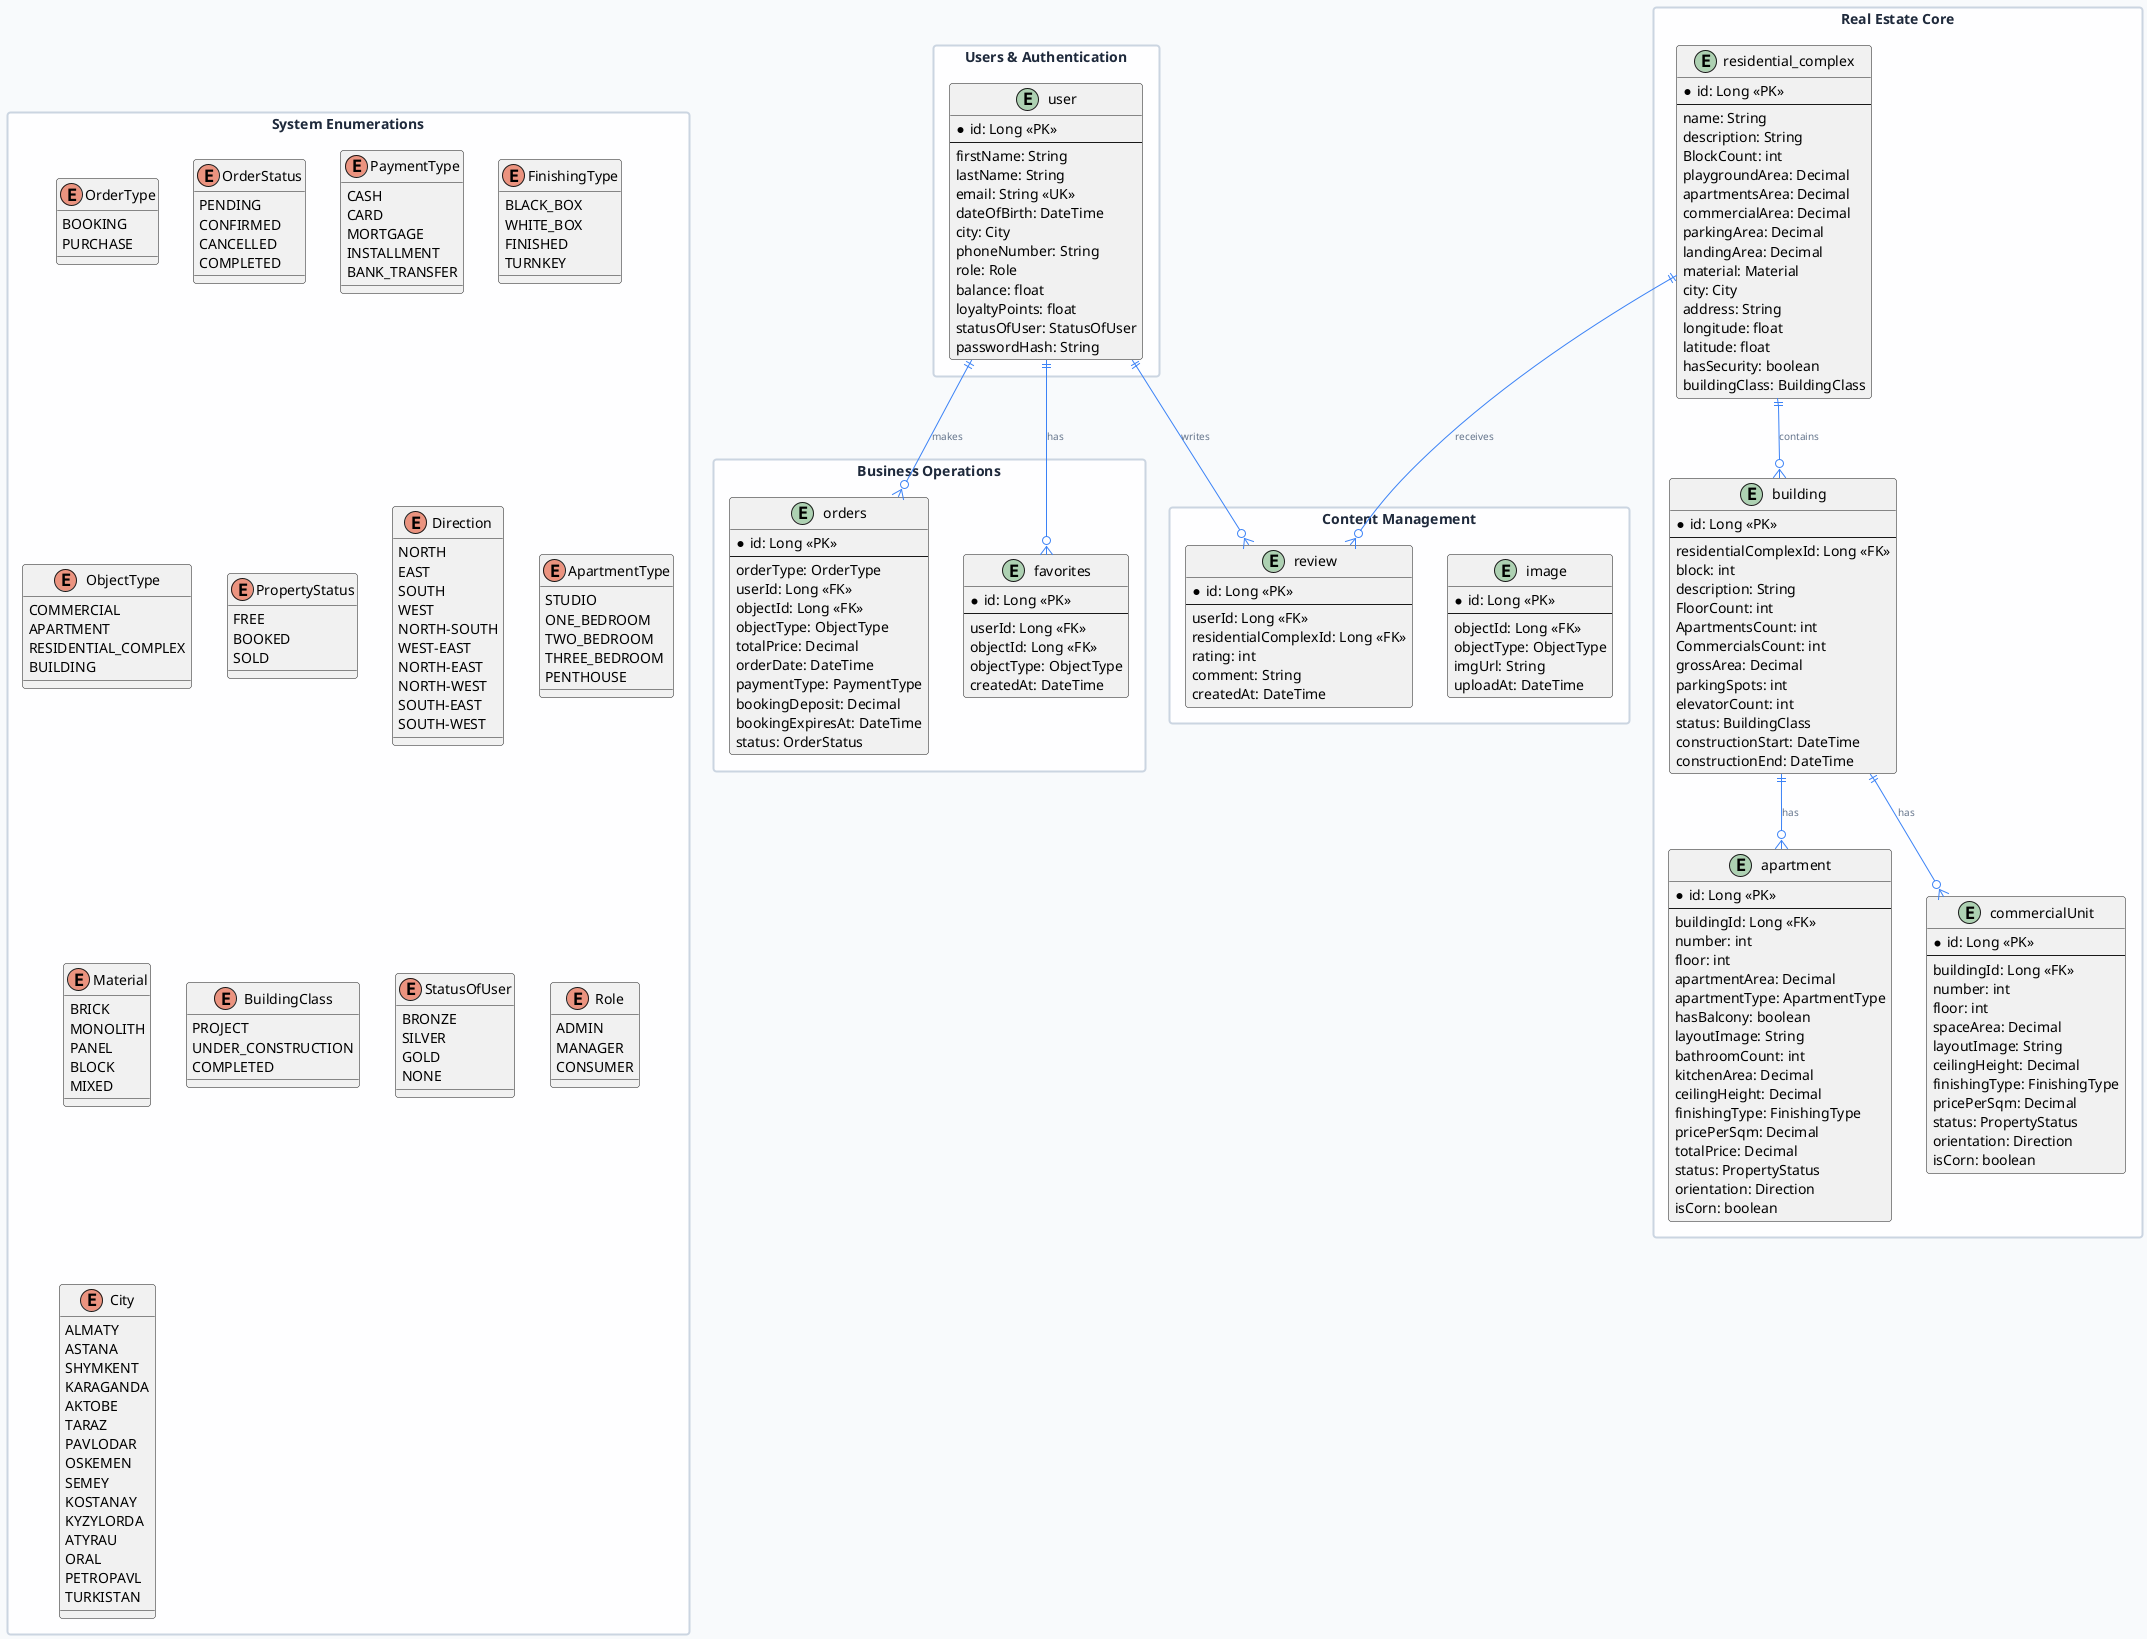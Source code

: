 @startuml
skinparam backgroundColor #f8fafc
skinparam shadowing false
skinparam roundcorner 6
skinparam packageStyle rectangle

skinparam entity {
    BackgroundColor #ffffff
    BorderColor #334155
    FontSize 12
    FontName "Inter"
    FontColor #1e293b
    FontStyle normal
}

skinparam enum {
    BackgroundColor #f1f5f9
    BorderColor #64748b
    FontSize 11
    FontColor #475569
}


skinparam arrow {
    Color #3b82f6
    FontSize 10
    FontColor #64748b
}


skinparam package {
    BackgroundColor #fefeff
    BorderColor #cbd5e1
    FontColor #1e293b
    FontSize 14
    FontStyle bold
    BorderThickness 2
}

package "Users & Authentication" as users_package {
    entity "user" as user{
        *id: Long <<PK>>
        --
        firstName: String
        lastName: String
        email: String <<UK>>
        dateOfBirth: DateTime
        city: City
        phoneNumber: String
        role: Role
        balance: float
        loyaltyPoints: float
        statusOfUser: StatusOfUser
        passwordHash: String
    }
}

package "Real Estate Core" as property_package {
    entity "residential_complex" as residential_complex {
        *id: Long <<PK>>
        --
        name: String
        description: String
        BlockCount: int
        playgroundArea: Decimal
        apartmentsArea: Decimal
        commercialArea: Decimal
        parkingArea: Decimal
        landingArea: Decimal
        material: Material
        city: City
        address: String
        longitude: float
        latitude: float
        hasSecurity: boolean
        buildingClass: BuildingClass
    }

    entity "building" as building{
        *id: Long <<PK>>
        --
        residentialComplexId: Long <<FK>>
        block: int
        description: String
        FloorCount: int
        ApartmentsCount: int
        CommercialsCount: int
        grossArea: Decimal
        parkingSpots: int
        elevatorCount: int
        status: BuildingClass
        constructionStart: DateTime
        constructionEnd: DateTime
    }

    entity "apartment" as apartment {
        *id: Long <<PK>>
        --
        buildingId: Long <<FK>>
        number: int
        floor: int
        apartmentArea: Decimal
        apartmentType: ApartmentType
        hasBalcony: boolean
        layoutImage: String
        bathroomCount: int
        kitchenArea: Decimal
        ceilingHeight: Decimal
        finishingType: FinishingType
        pricePerSqm: Decimal
        totalPrice: Decimal
        status: PropertyStatus
        orientation: Direction
        isCorn: boolean
    }

    entity "commercialUnit" as commercialUnit {
        *id: Long <<PK>>
        --
        buildingId: Long <<FK>>
        number: int
        floor: int
        spaceArea: Decimal
        layoutImage: String
        ceilingHeight: Decimal
        finishingType: FinishingType
        pricePerSqm: Decimal
        status: PropertyStatus
        orientation: Direction
        isCorn: boolean
    }
}

package "Business Operations" as operations_package {
    entity "orders" as orders {
        *id: Long <<PK>>
        --
        orderType: OrderType
        userId: Long <<FK>>
        objectId: Long <<FK>>
        objectType: ObjectType
        totalPrice: Decimal
        orderDate: DateTime
        paymentType: PaymentType
        bookingDeposit: Decimal
        bookingExpiresAt: DateTime
        status: OrderStatus
    }

    entity "favorites" as favorites {
        *id: Long <<PK>>
        --
        userId: Long <<FK>>
        objectId: Long <<FK>>
        objectType: ObjectType
        createdAt: DateTime
    }
}

package "Content Management" as content_package {
    entity "image" as image {
        *id: Long <<PK>>
        --
        objectId: Long <<FK>>
        objectType: ObjectType
        imgUrl: String
        uploadAt: DateTime
    }

    entity "review" as review {
        *id: Long <<PK>>
        --
        userId: Long <<FK>>
        residentialComplexId: Long <<FK>>
        rating: int
        comment: String
        createdAt: DateTime
    }
}

package "System Enumerations" as enums_package {
    enum OrderType {
        BOOKING
        PURCHASE
    }

    enum OrderStatus {
        PENDING
        CONFIRMED
        CANCELLED
        COMPLETED
    }

    enum PaymentType {
        CASH
        CARD
        MORTGAGE
        INSTALLMENT
        BANK_TRANSFER
    }

    enum FinishingType {
        BLACK_BOX
        WHITE_BOX
        FINISHED
        TURNKEY
    }

    enum ObjectType {
        COMMERCIAL
        APARTMENT
        RESIDENTIAL_COMPLEX
        BUILDING
    }

    enum PropertyStatus {
        FREE
        BOOKED
        SOLD
    }

    enum Direction {
        NORTH
        EAST
        SOUTH
        WEST
        NORTH-SOUTH
        WEST-EAST
        NORTH-EAST
        NORTH-WEST
        SOUTH-EAST
        SOUTH-WEST
    }

    enum ApartmentType {
        STUDIO
        ONE_BEDROOM
        TWO_BEDROOM
        THREE_BEDROOM
        PENTHOUSE
    }

    enum Material {
        BRICK
        MONOLITH
        PANEL
        BLOCK
        MIXED
    }

    enum BuildingClass {
        PROJECT
        UNDER_CONSTRUCTION
        COMPLETED
    }

    enum StatusOfUser {
        BRONZE
        SILVER
        GOLD
        NONE
    }

    enum Role {
        ADMIN
        MANAGER
        CONSUMER
    }

    enum City {
        ALMATY
        ASTANA
        SHYMKENT
        KARAGANDA
        AKTOBE
        TARAZ
        PAVLODAR
        OSKEMEN
        SEMEY
        KOSTANAY
        KYZYLORDA
        ATYRAU
        ORAL
        PETROPAVL
        TURKISTAN
    }
}

residential_complex ||--o{ building : "contains"
building ||--o{ apartment : "has"
building ||--o{ commercialUnit : "has"
user ||--o{ orders : "makes"
user ||--o{ favorites : "has"
user ||--o{ review : "writes"
residential_complex ||--o{ review : "receives"

@enduml